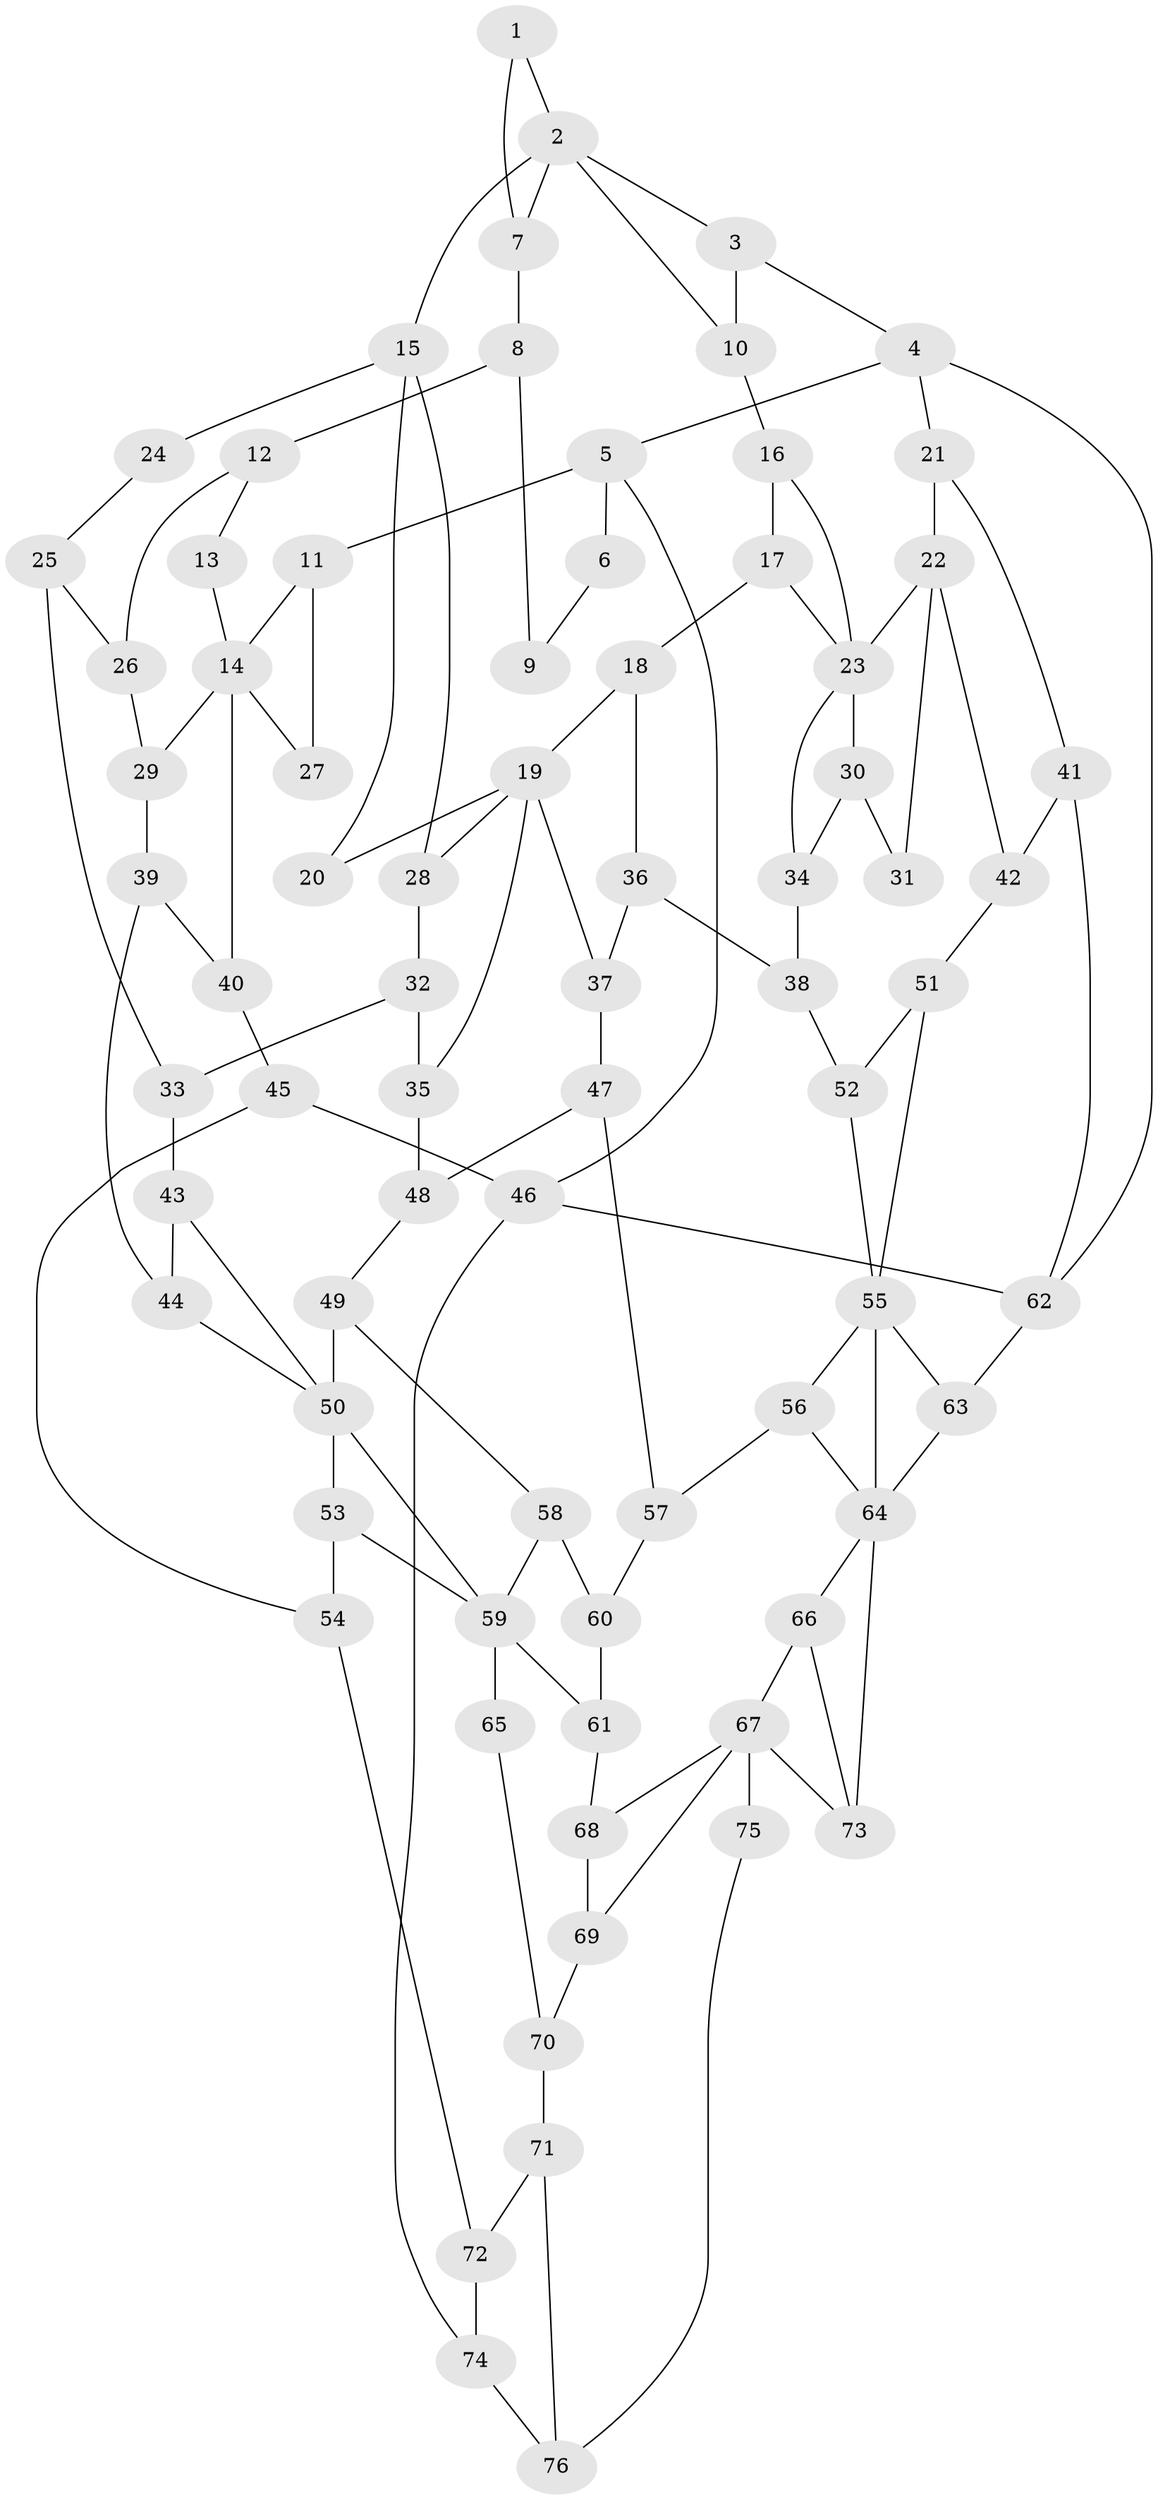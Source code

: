 // original degree distribution, {3: 0.018518518518518517, 4: 0.25, 5: 0.5, 6: 0.23148148148148148}
// Generated by graph-tools (version 1.1) at 2025/54/03/04/25 22:54:34]
// undirected, 76 vertices, 121 edges
graph export_dot {
  node [color=gray90,style=filled];
  1;
  2;
  3;
  4;
  5;
  6;
  7;
  8;
  9;
  10;
  11;
  12;
  13;
  14;
  15;
  16;
  17;
  18;
  19;
  20;
  21;
  22;
  23;
  24;
  25;
  26;
  27;
  28;
  29;
  30;
  31;
  32;
  33;
  34;
  35;
  36;
  37;
  38;
  39;
  40;
  41;
  42;
  43;
  44;
  45;
  46;
  47;
  48;
  49;
  50;
  51;
  52;
  53;
  54;
  55;
  56;
  57;
  58;
  59;
  60;
  61;
  62;
  63;
  64;
  65;
  66;
  67;
  68;
  69;
  70;
  71;
  72;
  73;
  74;
  75;
  76;
  1 -- 2 [weight=1.0];
  1 -- 7 [weight=1.0];
  2 -- 3 [weight=1.0];
  2 -- 7 [weight=1.0];
  2 -- 10 [weight=1.0];
  2 -- 15 [weight=2.0];
  3 -- 4 [weight=1.0];
  3 -- 10 [weight=1.0];
  4 -- 5 [weight=1.0];
  4 -- 21 [weight=1.0];
  4 -- 62 [weight=1.0];
  5 -- 6 [weight=1.0];
  5 -- 11 [weight=1.0];
  5 -- 46 [weight=1.0];
  6 -- 9 [weight=1.0];
  7 -- 8 [weight=1.0];
  8 -- 9 [weight=1.0];
  8 -- 12 [weight=1.0];
  10 -- 16 [weight=1.0];
  11 -- 14 [weight=1.0];
  11 -- 27 [weight=2.0];
  12 -- 13 [weight=1.0];
  12 -- 26 [weight=1.0];
  13 -- 14 [weight=2.0];
  14 -- 27 [weight=1.0];
  14 -- 29 [weight=1.0];
  14 -- 40 [weight=1.0];
  15 -- 20 [weight=1.0];
  15 -- 24 [weight=2.0];
  15 -- 28 [weight=1.0];
  16 -- 17 [weight=1.0];
  16 -- 23 [weight=1.0];
  17 -- 18 [weight=1.0];
  17 -- 23 [weight=1.0];
  18 -- 19 [weight=1.0];
  18 -- 36 [weight=1.0];
  19 -- 20 [weight=2.0];
  19 -- 28 [weight=1.0];
  19 -- 35 [weight=1.0];
  19 -- 37 [weight=1.0];
  21 -- 22 [weight=1.0];
  21 -- 41 [weight=1.0];
  22 -- 23 [weight=1.0];
  22 -- 31 [weight=3.0];
  22 -- 42 [weight=1.0];
  23 -- 30 [weight=2.0];
  23 -- 34 [weight=1.0];
  24 -- 25 [weight=1.0];
  25 -- 26 [weight=1.0];
  25 -- 33 [weight=1.0];
  26 -- 29 [weight=1.0];
  28 -- 32 [weight=1.0];
  29 -- 39 [weight=1.0];
  30 -- 31 [weight=3.0];
  30 -- 34 [weight=1.0];
  32 -- 33 [weight=1.0];
  32 -- 35 [weight=1.0];
  33 -- 43 [weight=1.0];
  34 -- 38 [weight=1.0];
  35 -- 48 [weight=1.0];
  36 -- 37 [weight=1.0];
  36 -- 38 [weight=1.0];
  37 -- 47 [weight=1.0];
  38 -- 52 [weight=1.0];
  39 -- 40 [weight=1.0];
  39 -- 44 [weight=1.0];
  40 -- 45 [weight=1.0];
  41 -- 42 [weight=1.0];
  41 -- 62 [weight=1.0];
  42 -- 51 [weight=1.0];
  43 -- 44 [weight=1.0];
  43 -- 50 [weight=1.0];
  44 -- 50 [weight=1.0];
  45 -- 46 [weight=1.0];
  45 -- 54 [weight=1.0];
  46 -- 62 [weight=1.0];
  46 -- 74 [weight=1.0];
  47 -- 48 [weight=1.0];
  47 -- 57 [weight=1.0];
  48 -- 49 [weight=1.0];
  49 -- 50 [weight=1.0];
  49 -- 58 [weight=1.0];
  50 -- 53 [weight=1.0];
  50 -- 59 [weight=1.0];
  51 -- 52 [weight=1.0];
  51 -- 55 [weight=1.0];
  52 -- 55 [weight=1.0];
  53 -- 54 [weight=1.0];
  53 -- 59 [weight=1.0];
  54 -- 72 [weight=1.0];
  55 -- 56 [weight=1.0];
  55 -- 63 [weight=1.0];
  55 -- 64 [weight=2.0];
  56 -- 57 [weight=1.0];
  56 -- 64 [weight=1.0];
  57 -- 60 [weight=1.0];
  58 -- 59 [weight=1.0];
  58 -- 60 [weight=1.0];
  59 -- 61 [weight=1.0];
  59 -- 65 [weight=2.0];
  60 -- 61 [weight=1.0];
  61 -- 68 [weight=1.0];
  62 -- 63 [weight=1.0];
  63 -- 64 [weight=1.0];
  64 -- 66 [weight=1.0];
  64 -- 73 [weight=1.0];
  65 -- 70 [weight=1.0];
  66 -- 67 [weight=1.0];
  66 -- 73 [weight=1.0];
  67 -- 68 [weight=1.0];
  67 -- 69 [weight=1.0];
  67 -- 73 [weight=1.0];
  67 -- 75 [weight=2.0];
  68 -- 69 [weight=1.0];
  69 -- 70 [weight=1.0];
  70 -- 71 [weight=1.0];
  71 -- 72 [weight=1.0];
  71 -- 76 [weight=1.0];
  72 -- 74 [weight=1.0];
  74 -- 76 [weight=1.0];
  75 -- 76 [weight=1.0];
}
